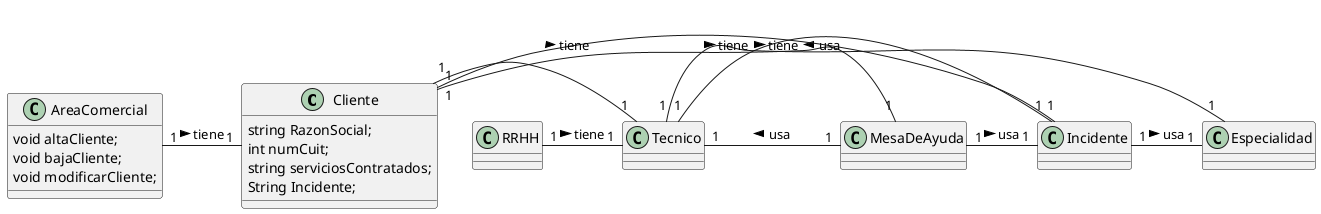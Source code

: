 @startuml
class Cliente {
 string RazonSocial;
 int numCuit;
 string serviciosContratados;
 String Incidente;
}

class AreaComercial{
void altaCliente;
void bajaCliente;
void modificarCliente;
}

AreaComercial "1" - "1" Cliente : tiene >
Cliente "1" - "1" Tecnico
Cliente "1" - "1" MesaDeAyuda : < usa
Cliente "1" - "1" Incidente : tiene >
RRHH "1" - "1" Tecnico : tiene >
Tecnico "1" - "1" Especialidad : tiene >
Tecnico "1" - "1"  Incidente : tiene >
Tecnico "1" - "1" MesaDeAyuda : < usa
MesaDeAyuda "1"- "1" Incidente : usa >
Incidente "1" - "1"  Especialidad : usa >
@enduml

